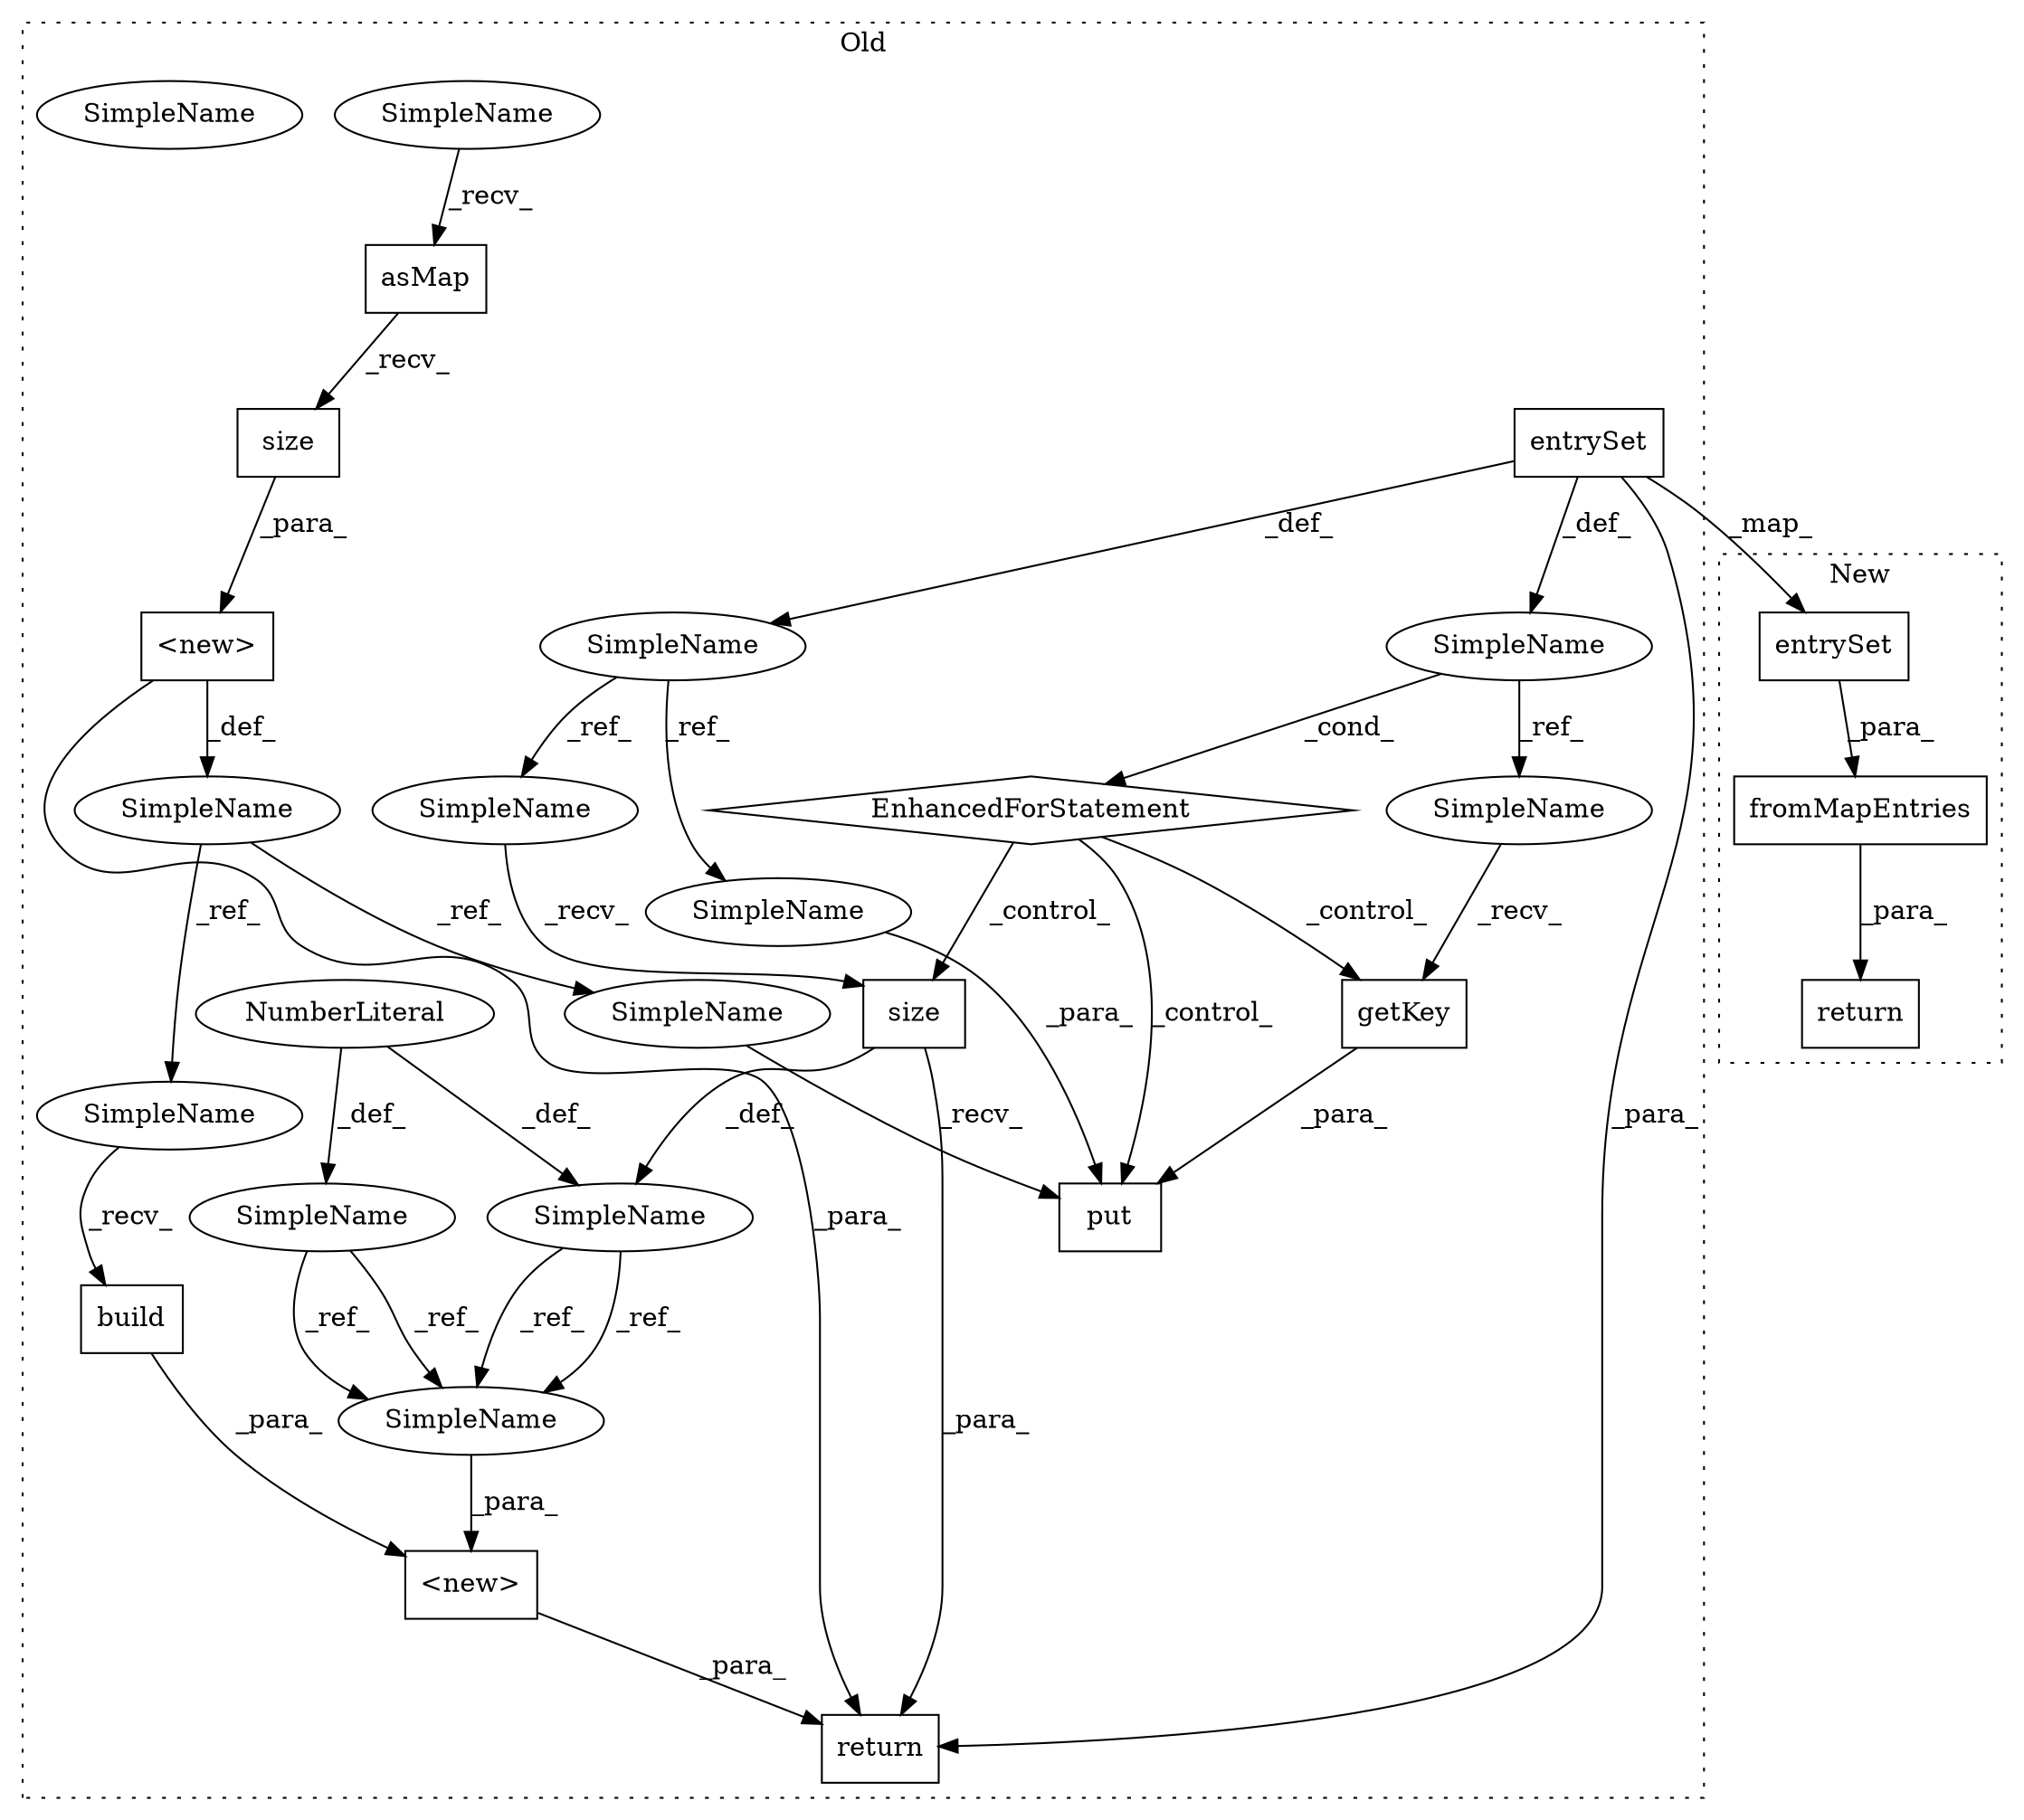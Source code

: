 digraph G {
subgraph cluster0 {
1 [label="entrySet" a="32" s="10632" l="10" shape="box"];
4 [label="SimpleName" a="42" s="10599" l="5" shape="ellipse"];
5 [label="EnhancedForStatement" a="70" s="10540,10642" l="5,2" shape="diamond"];
6 [label="getKey" a="32" s="10666" l="8" shape="box"];
7 [label="put" a="32" s="10840,10852" l="4,1" shape="box"];
8 [label="SimpleName" a="42" s="10446" l="7" shape="ellipse"];
9 [label="asMap" a="32" s="10500" l="7" shape="box"];
10 [label="SimpleName" a="42" s="10863" l="4" shape="ellipse"];
11 [label="<new>" a="14" s="10909,10974" l="27,1" shape="box"];
12 [label="NumberLiteral" a="34" s="10532" l="1" shape="ellipse"];
13 [label="SimpleName" a="42" s="10525" l="4" shape="ellipse"];
14 [label="SimpleName" a="42" s="10755" l="3" shape="ellipse"];
15 [label="size" a="32" s="10875" l="6" shape="box"];
16 [label="build" a="32" s="10944" l="7" shape="box"];
17 [label="size" a="32" s="10508" l="6" shape="box"];
18 [label="<new>" a="14" s="10464,10514" l="27,1" shape="box"];
19 [label="return" a="41" s="10902" l="7" shape="box"];
21 [label="SimpleName" a="42" s="10491" l="8" shape="ellipse"];
22 [label="SimpleName" a="42" s="10953" l="4" shape="ellipse"];
23 [label="SimpleName" a="42" s="10832" l="7" shape="ellipse"];
24 [label="SimpleName" a="42" s="10936" l="7" shape="ellipse"];
25 [label="SimpleName" a="42" s="10849" l="3" shape="ellipse"];
26 [label="SimpleName" a="42" s="10871" l="3" shape="ellipse"];
27 [label="SimpleName" a="42" s="10953" l="4" shape="ellipse"];
28 [label="SimpleName" a="42" s="10660" l="5" shape="ellipse"];
label = "Old";
style="dotted";
}
subgraph cluster1 {
2 [label="entrySet" a="32" s="10017" l="10" shape="box"];
3 [label="return" a="41" s="9978" l="7" shape="box"];
20 [label="fromMapEntries" a="32" s="9985,10044" l="15,1" shape="box"];
label = "New";
style="dotted";
}
1 -> 19 [label="_para_"];
1 -> 14 [label="_def_"];
1 -> 4 [label="_def_"];
1 -> 2 [label="_map_"];
2 -> 20 [label="_para_"];
4 -> 28 [label="_ref_"];
4 -> 5 [label="_cond_"];
5 -> 7 [label="_control_"];
5 -> 6 [label="_control_"];
5 -> 15 [label="_control_"];
6 -> 7 [label="_para_"];
8 -> 23 [label="_ref_"];
8 -> 24 [label="_ref_"];
9 -> 17 [label="_recv_"];
10 -> 27 [label="_ref_"];
10 -> 27 [label="_ref_"];
11 -> 19 [label="_para_"];
12 -> 13 [label="_def_"];
12 -> 10 [label="_def_"];
13 -> 27 [label="_ref_"];
13 -> 27 [label="_ref_"];
14 -> 25 [label="_ref_"];
14 -> 26 [label="_ref_"];
15 -> 10 [label="_def_"];
15 -> 19 [label="_para_"];
16 -> 11 [label="_para_"];
17 -> 18 [label="_para_"];
18 -> 8 [label="_def_"];
18 -> 19 [label="_para_"];
20 -> 3 [label="_para_"];
21 -> 9 [label="_recv_"];
23 -> 7 [label="_recv_"];
24 -> 16 [label="_recv_"];
25 -> 7 [label="_para_"];
26 -> 15 [label="_recv_"];
27 -> 11 [label="_para_"];
28 -> 6 [label="_recv_"];
}
